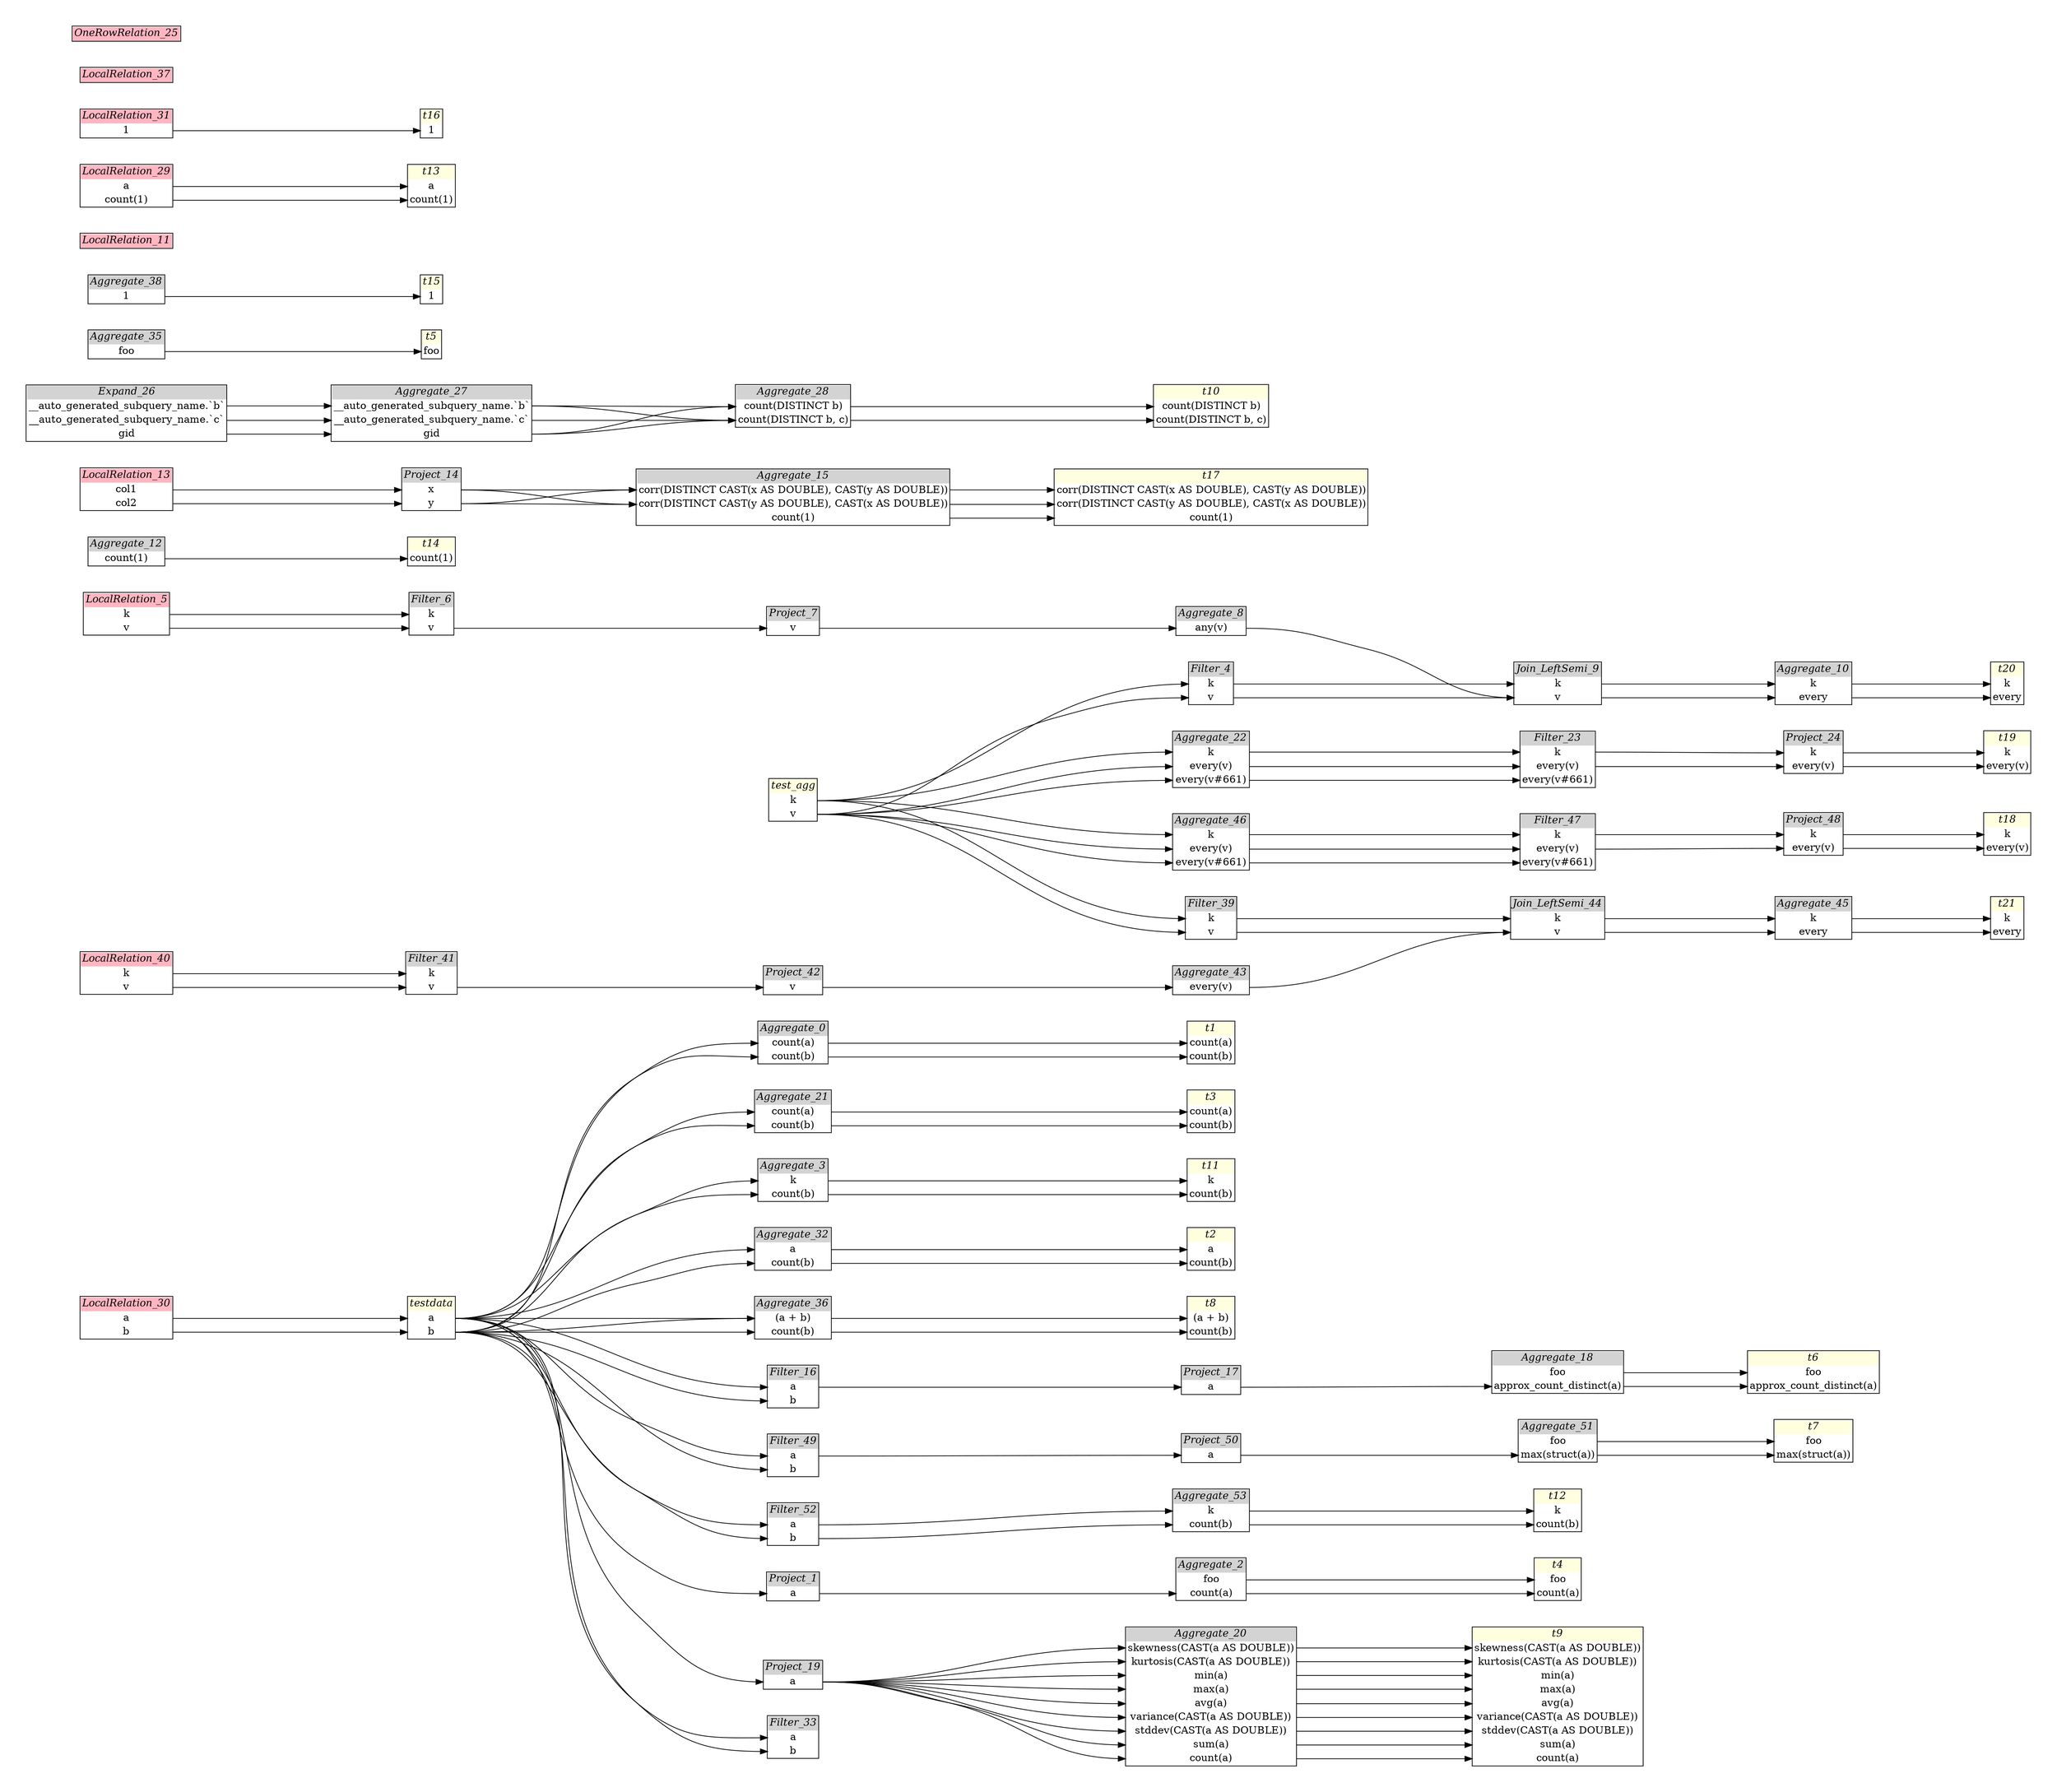// Automatically generated by SQLFlowTestSuite


digraph {
  graph [pad="0.5", nodesep="0.5", ranksep="2", fontname="Helvetica"];
  node [shape=plain]
  rankdir=LR;

  
"Aggregate_0" [label=<
<table border="1" cellborder="0" cellspacing="0">
  <tr><td bgcolor="lightgray" port="nodeName"><i>Aggregate_0</i></td></tr>
  <tr><td port="0">count(a)</td></tr>
<tr><td port="1">count(b)</td></tr>
</table>>];
     

"Aggregate_10" [label=<
<table border="1" cellborder="0" cellspacing="0">
  <tr><td bgcolor="lightgray" port="nodeName"><i>Aggregate_10</i></td></tr>
  <tr><td port="0">k</td></tr>
<tr><td port="1">every</td></tr>
</table>>];
     

"Aggregate_12" [label=<
<table border="1" cellborder="0" cellspacing="0">
  <tr><td bgcolor="lightgray" port="nodeName"><i>Aggregate_12</i></td></tr>
  <tr><td port="0">count(1)</td></tr>
</table>>];
     

"Aggregate_15" [label=<
<table border="1" cellborder="0" cellspacing="0">
  <tr><td bgcolor="lightgray" port="nodeName"><i>Aggregate_15</i></td></tr>
  <tr><td port="0">corr(DISTINCT CAST(x AS DOUBLE), CAST(y AS DOUBLE))</td></tr>
<tr><td port="1">corr(DISTINCT CAST(y AS DOUBLE), CAST(x AS DOUBLE))</td></tr>
<tr><td port="2">count(1)</td></tr>
</table>>];
     

"Aggregate_18" [label=<
<table border="1" cellborder="0" cellspacing="0">
  <tr><td bgcolor="lightgray" port="nodeName"><i>Aggregate_18</i></td></tr>
  <tr><td port="0">foo</td></tr>
<tr><td port="1">approx_count_distinct(a)</td></tr>
</table>>];
     

"Aggregate_2" [label=<
<table border="1" cellborder="0" cellspacing="0">
  <tr><td bgcolor="lightgray" port="nodeName"><i>Aggregate_2</i></td></tr>
  <tr><td port="0">foo</td></tr>
<tr><td port="1">count(a)</td></tr>
</table>>];
     

"Aggregate_20" [label=<
<table border="1" cellborder="0" cellspacing="0">
  <tr><td bgcolor="lightgray" port="nodeName"><i>Aggregate_20</i></td></tr>
  <tr><td port="0">skewness(CAST(a AS DOUBLE))</td></tr>
<tr><td port="1">kurtosis(CAST(a AS DOUBLE))</td></tr>
<tr><td port="2">min(a)</td></tr>
<tr><td port="3">max(a)</td></tr>
<tr><td port="4">avg(a)</td></tr>
<tr><td port="5">variance(CAST(a AS DOUBLE))</td></tr>
<tr><td port="6">stddev(CAST(a AS DOUBLE))</td></tr>
<tr><td port="7">sum(a)</td></tr>
<tr><td port="8">count(a)</td></tr>
</table>>];
     

"Aggregate_21" [label=<
<table border="1" cellborder="0" cellspacing="0">
  <tr><td bgcolor="lightgray" port="nodeName"><i>Aggregate_21</i></td></tr>
  <tr><td port="0">count(a)</td></tr>
<tr><td port="1">count(b)</td></tr>
</table>>];
     

"Aggregate_22" [label=<
<table border="1" cellborder="0" cellspacing="0">
  <tr><td bgcolor="lightgray" port="nodeName"><i>Aggregate_22</i></td></tr>
  <tr><td port="0">k</td></tr>
<tr><td port="1">every(v)</td></tr>
<tr><td port="2">every(v#661)</td></tr>
</table>>];
     

"Aggregate_27" [label=<
<table border="1" cellborder="0" cellspacing="0">
  <tr><td bgcolor="lightgray" port="nodeName"><i>Aggregate_27</i></td></tr>
  <tr><td port="0">__auto_generated_subquery_name.`b`</td></tr>
<tr><td port="1">__auto_generated_subquery_name.`c`</td></tr>
<tr><td port="2">gid</td></tr>
</table>>];
     

"Aggregate_28" [label=<
<table border="1" cellborder="0" cellspacing="0">
  <tr><td bgcolor="lightgray" port="nodeName"><i>Aggregate_28</i></td></tr>
  <tr><td port="0">count(DISTINCT b)</td></tr>
<tr><td port="1">count(DISTINCT b, c)</td></tr>
</table>>];
     

"Aggregate_3" [label=<
<table border="1" cellborder="0" cellspacing="0">
  <tr><td bgcolor="lightgray" port="nodeName"><i>Aggregate_3</i></td></tr>
  <tr><td port="0">k</td></tr>
<tr><td port="1">count(b)</td></tr>
</table>>];
     

"Aggregate_32" [label=<
<table border="1" cellborder="0" cellspacing="0">
  <tr><td bgcolor="lightgray" port="nodeName"><i>Aggregate_32</i></td></tr>
  <tr><td port="0">a</td></tr>
<tr><td port="1">count(b)</td></tr>
</table>>];
     

"Aggregate_35" [label=<
<table border="1" cellborder="0" cellspacing="0">
  <tr><td bgcolor="lightgray" port="nodeName"><i>Aggregate_35</i></td></tr>
  <tr><td port="0">foo</td></tr>
</table>>];
     

"Aggregate_36" [label=<
<table border="1" cellborder="0" cellspacing="0">
  <tr><td bgcolor="lightgray" port="nodeName"><i>Aggregate_36</i></td></tr>
  <tr><td port="0">(a + b)</td></tr>
<tr><td port="1">count(b)</td></tr>
</table>>];
     

"Aggregate_38" [label=<
<table border="1" cellborder="0" cellspacing="0">
  <tr><td bgcolor="lightgray" port="nodeName"><i>Aggregate_38</i></td></tr>
  <tr><td port="0">1</td></tr>
</table>>];
     

"Aggregate_43" [label=<
<table border="1" cellborder="0" cellspacing="0">
  <tr><td bgcolor="lightgray" port="nodeName"><i>Aggregate_43</i></td></tr>
  <tr><td port="0">every(v)</td></tr>
</table>>];
     

"Aggregate_45" [label=<
<table border="1" cellborder="0" cellspacing="0">
  <tr><td bgcolor="lightgray" port="nodeName"><i>Aggregate_45</i></td></tr>
  <tr><td port="0">k</td></tr>
<tr><td port="1">every</td></tr>
</table>>];
     

"Aggregate_46" [label=<
<table border="1" cellborder="0" cellspacing="0">
  <tr><td bgcolor="lightgray" port="nodeName"><i>Aggregate_46</i></td></tr>
  <tr><td port="0">k</td></tr>
<tr><td port="1">every(v)</td></tr>
<tr><td port="2">every(v#661)</td></tr>
</table>>];
     

"Aggregate_51" [label=<
<table border="1" cellborder="0" cellspacing="0">
  <tr><td bgcolor="lightgray" port="nodeName"><i>Aggregate_51</i></td></tr>
  <tr><td port="0">foo</td></tr>
<tr><td port="1">max(struct(a))</td></tr>
</table>>];
     

"Aggregate_53" [label=<
<table border="1" cellborder="0" cellspacing="0">
  <tr><td bgcolor="lightgray" port="nodeName"><i>Aggregate_53</i></td></tr>
  <tr><td port="0">k</td></tr>
<tr><td port="1">count(b)</td></tr>
</table>>];
     

"Aggregate_8" [label=<
<table border="1" cellborder="0" cellspacing="0">
  <tr><td bgcolor="lightgray" port="nodeName"><i>Aggregate_8</i></td></tr>
  <tr><td port="0">any(v)</td></tr>
</table>>];
     

"Expand_26" [label=<
<table border="1" cellborder="0" cellspacing="0">
  <tr><td bgcolor="lightgray" port="nodeName"><i>Expand_26</i></td></tr>
  <tr><td port="0">__auto_generated_subquery_name.`b`</td></tr>
<tr><td port="1">__auto_generated_subquery_name.`c`</td></tr>
<tr><td port="2">gid</td></tr>
</table>>];
     

"Filter_16" [label=<
<table border="1" cellborder="0" cellspacing="0">
  <tr><td bgcolor="lightgray" port="nodeName"><i>Filter_16</i></td></tr>
  <tr><td port="0">a</td></tr>
<tr><td port="1">b</td></tr>
</table>>];
     

"Filter_23" [label=<
<table border="1" cellborder="0" cellspacing="0">
  <tr><td bgcolor="lightgray" port="nodeName"><i>Filter_23</i></td></tr>
  <tr><td port="0">k</td></tr>
<tr><td port="1">every(v)</td></tr>
<tr><td port="2">every(v#661)</td></tr>
</table>>];
     

"Filter_33" [label=<
<table border="1" cellborder="0" cellspacing="0">
  <tr><td bgcolor="lightgray" port="nodeName"><i>Filter_33</i></td></tr>
  <tr><td port="0">a</td></tr>
<tr><td port="1">b</td></tr>
</table>>];
     

"Filter_39" [label=<
<table border="1" cellborder="0" cellspacing="0">
  <tr><td bgcolor="lightgray" port="nodeName"><i>Filter_39</i></td></tr>
  <tr><td port="0">k</td></tr>
<tr><td port="1">v</td></tr>
</table>>];
     

"Filter_4" [label=<
<table border="1" cellborder="0" cellspacing="0">
  <tr><td bgcolor="lightgray" port="nodeName"><i>Filter_4</i></td></tr>
  <tr><td port="0">k</td></tr>
<tr><td port="1">v</td></tr>
</table>>];
     

"Filter_41" [label=<
<table border="1" cellborder="0" cellspacing="0">
  <tr><td bgcolor="lightgray" port="nodeName"><i>Filter_41</i></td></tr>
  <tr><td port="0">k</td></tr>
<tr><td port="1">v</td></tr>
</table>>];
     

"Filter_47" [label=<
<table border="1" cellborder="0" cellspacing="0">
  <tr><td bgcolor="lightgray" port="nodeName"><i>Filter_47</i></td></tr>
  <tr><td port="0">k</td></tr>
<tr><td port="1">every(v)</td></tr>
<tr><td port="2">every(v#661)</td></tr>
</table>>];
     

"Filter_49" [label=<
<table border="1" cellborder="0" cellspacing="0">
  <tr><td bgcolor="lightgray" port="nodeName"><i>Filter_49</i></td></tr>
  <tr><td port="0">a</td></tr>
<tr><td port="1">b</td></tr>
</table>>];
     

"Filter_52" [label=<
<table border="1" cellborder="0" cellspacing="0">
  <tr><td bgcolor="lightgray" port="nodeName"><i>Filter_52</i></td></tr>
  <tr><td port="0">a</td></tr>
<tr><td port="1">b</td></tr>
</table>>];
     

"Filter_6" [label=<
<table border="1" cellborder="0" cellspacing="0">
  <tr><td bgcolor="lightgray" port="nodeName"><i>Filter_6</i></td></tr>
  <tr><td port="0">k</td></tr>
<tr><td port="1">v</td></tr>
</table>>];
     

"Join_LeftSemi_44" [label=<
<table border="1" cellborder="0" cellspacing="0">
  <tr><td bgcolor="lightgray" port="nodeName"><i>Join_LeftSemi_44</i></td></tr>
  <tr><td port="0">k</td></tr>
<tr><td port="1">v</td></tr>
</table>>];
     

"Join_LeftSemi_9" [label=<
<table border="1" cellborder="0" cellspacing="0">
  <tr><td bgcolor="lightgray" port="nodeName"><i>Join_LeftSemi_9</i></td></tr>
  <tr><td port="0">k</td></tr>
<tr><td port="1">v</td></tr>
</table>>];
     

"LocalRelation_11" [label=<
<table border="1" cellborder="0" cellspacing="0">
  <tr><td bgcolor="lightpink" port="nodeName"><i>LocalRelation_11</i></td></tr>
  
</table>>];
     

"LocalRelation_13" [label=<
<table border="1" cellborder="0" cellspacing="0">
  <tr><td bgcolor="lightpink" port="nodeName"><i>LocalRelation_13</i></td></tr>
  <tr><td port="0">col1</td></tr>
<tr><td port="1">col2</td></tr>
</table>>];
     

"LocalRelation_29" [label=<
<table border="1" cellborder="0" cellspacing="0">
  <tr><td bgcolor="lightpink" port="nodeName"><i>LocalRelation_29</i></td></tr>
  <tr><td port="0">a</td></tr>
<tr><td port="1">count(1)</td></tr>
</table>>];
     

"LocalRelation_30" [label=<
<table border="1" cellborder="0" cellspacing="0">
  <tr><td bgcolor="lightpink" port="nodeName"><i>LocalRelation_30</i></td></tr>
  <tr><td port="0">a</td></tr>
<tr><td port="1">b</td></tr>
</table>>];
     

"LocalRelation_31" [label=<
<table border="1" cellborder="0" cellspacing="0">
  <tr><td bgcolor="lightpink" port="nodeName"><i>LocalRelation_31</i></td></tr>
  <tr><td port="0">1</td></tr>
</table>>];
     

"LocalRelation_37" [label=<
<table border="1" cellborder="0" cellspacing="0">
  <tr><td bgcolor="lightpink" port="nodeName"><i>LocalRelation_37</i></td></tr>
  
</table>>];
     

"LocalRelation_40" [label=<
<table border="1" cellborder="0" cellspacing="0">
  <tr><td bgcolor="lightpink" port="nodeName"><i>LocalRelation_40</i></td></tr>
  <tr><td port="0">k</td></tr>
<tr><td port="1">v</td></tr>
</table>>];
     

"LocalRelation_5" [label=<
<table border="1" cellborder="0" cellspacing="0">
  <tr><td bgcolor="lightpink" port="nodeName"><i>LocalRelation_5</i></td></tr>
  <tr><td port="0">k</td></tr>
<tr><td port="1">v</td></tr>
</table>>];
     

"OneRowRelation_25" [label=<
<table border="1" cellborder="0" cellspacing="0">
  <tr><td bgcolor="lightpink" port="nodeName"><i>OneRowRelation_25</i></td></tr>
  
</table>>];
     

"Project_1" [label=<
<table border="1" cellborder="0" cellspacing="0">
  <tr><td bgcolor="lightgray" port="nodeName"><i>Project_1</i></td></tr>
  <tr><td port="0">a</td></tr>
</table>>];
     

"Project_14" [label=<
<table border="1" cellborder="0" cellspacing="0">
  <tr><td bgcolor="lightgray" port="nodeName"><i>Project_14</i></td></tr>
  <tr><td port="0">x</td></tr>
<tr><td port="1">y</td></tr>
</table>>];
     

"Project_17" [label=<
<table border="1" cellborder="0" cellspacing="0">
  <tr><td bgcolor="lightgray" port="nodeName"><i>Project_17</i></td></tr>
  <tr><td port="0">a</td></tr>
</table>>];
     

"Project_19" [label=<
<table border="1" cellborder="0" cellspacing="0">
  <tr><td bgcolor="lightgray" port="nodeName"><i>Project_19</i></td></tr>
  <tr><td port="0">a</td></tr>
</table>>];
     

"Project_24" [label=<
<table border="1" cellborder="0" cellspacing="0">
  <tr><td bgcolor="lightgray" port="nodeName"><i>Project_24</i></td></tr>
  <tr><td port="0">k</td></tr>
<tr><td port="1">every(v)</td></tr>
</table>>];
     

"Project_42" [label=<
<table border="1" cellborder="0" cellspacing="0">
  <tr><td bgcolor="lightgray" port="nodeName"><i>Project_42</i></td></tr>
  <tr><td port="0">v</td></tr>
</table>>];
     

"Project_48" [label=<
<table border="1" cellborder="0" cellspacing="0">
  <tr><td bgcolor="lightgray" port="nodeName"><i>Project_48</i></td></tr>
  <tr><td port="0">k</td></tr>
<tr><td port="1">every(v)</td></tr>
</table>>];
     

"Project_50" [label=<
<table border="1" cellborder="0" cellspacing="0">
  <tr><td bgcolor="lightgray" port="nodeName"><i>Project_50</i></td></tr>
  <tr><td port="0">a</td></tr>
</table>>];
     

"Project_7" [label=<
<table border="1" cellborder="0" cellspacing="0">
  <tr><td bgcolor="lightgray" port="nodeName"><i>Project_7</i></td></tr>
  <tr><td port="0">v</td></tr>
</table>>];
     

"t1" [label=<
<table border="1" cellborder="0" cellspacing="0">
  <tr><td bgcolor="lightyellow" port="nodeName"><i>t1</i></td></tr>
  <tr><td port="0">count(a)</td></tr>
<tr><td port="1">count(b)</td></tr>
</table>>];
     

"t10" [label=<
<table border="1" cellborder="0" cellspacing="0">
  <tr><td bgcolor="lightyellow" port="nodeName"><i>t10</i></td></tr>
  <tr><td port="0">count(DISTINCT b)</td></tr>
<tr><td port="1">count(DISTINCT b, c)</td></tr>
</table>>];
     

"t11" [label=<
<table border="1" cellborder="0" cellspacing="0">
  <tr><td bgcolor="lightyellow" port="nodeName"><i>t11</i></td></tr>
  <tr><td port="0">k</td></tr>
<tr><td port="1">count(b)</td></tr>
</table>>];
     

"t12" [label=<
<table border="1" cellborder="0" cellspacing="0">
  <tr><td bgcolor="lightyellow" port="nodeName"><i>t12</i></td></tr>
  <tr><td port="0">k</td></tr>
<tr><td port="1">count(b)</td></tr>
</table>>];
     

"t13" [label=<
<table border="1" cellborder="0" cellspacing="0">
  <tr><td bgcolor="lightyellow" port="nodeName"><i>t13</i></td></tr>
  <tr><td port="0">a</td></tr>
<tr><td port="1">count(1)</td></tr>
</table>>];
     

"t14" [label=<
<table border="1" cellborder="0" cellspacing="0">
  <tr><td bgcolor="lightyellow" port="nodeName"><i>t14</i></td></tr>
  <tr><td port="0">count(1)</td></tr>
</table>>];
     

"t15" [label=<
<table border="1" cellborder="0" cellspacing="0">
  <tr><td bgcolor="lightyellow" port="nodeName"><i>t15</i></td></tr>
  <tr><td port="0">1</td></tr>
</table>>];
     

"t16" [label=<
<table border="1" cellborder="0" cellspacing="0">
  <tr><td bgcolor="lightyellow" port="nodeName"><i>t16</i></td></tr>
  <tr><td port="0">1</td></tr>
</table>>];
     

"t17" [label=<
<table border="1" cellborder="0" cellspacing="0">
  <tr><td bgcolor="lightyellow" port="nodeName"><i>t17</i></td></tr>
  <tr><td port="0">corr(DISTINCT CAST(x AS DOUBLE), CAST(y AS DOUBLE))</td></tr>
<tr><td port="1">corr(DISTINCT CAST(y AS DOUBLE), CAST(x AS DOUBLE))</td></tr>
<tr><td port="2">count(1)</td></tr>
</table>>];
     

"t18" [label=<
<table border="1" cellborder="0" cellspacing="0">
  <tr><td bgcolor="lightyellow" port="nodeName"><i>t18</i></td></tr>
  <tr><td port="0">k</td></tr>
<tr><td port="1">every(v)</td></tr>
</table>>];
     

"t19" [label=<
<table border="1" cellborder="0" cellspacing="0">
  <tr><td bgcolor="lightyellow" port="nodeName"><i>t19</i></td></tr>
  <tr><td port="0">k</td></tr>
<tr><td port="1">every(v)</td></tr>
</table>>];
     

"t2" [label=<
<table border="1" cellborder="0" cellspacing="0">
  <tr><td bgcolor="lightyellow" port="nodeName"><i>t2</i></td></tr>
  <tr><td port="0">a</td></tr>
<tr><td port="1">count(b)</td></tr>
</table>>];
     

"t20" [label=<
<table border="1" cellborder="0" cellspacing="0">
  <tr><td bgcolor="lightyellow" port="nodeName"><i>t20</i></td></tr>
  <tr><td port="0">k</td></tr>
<tr><td port="1">every</td></tr>
</table>>];
     

"t21" [label=<
<table border="1" cellborder="0" cellspacing="0">
  <tr><td bgcolor="lightyellow" port="nodeName"><i>t21</i></td></tr>
  <tr><td port="0">k</td></tr>
<tr><td port="1">every</td></tr>
</table>>];
     

"t3" [label=<
<table border="1" cellborder="0" cellspacing="0">
  <tr><td bgcolor="lightyellow" port="nodeName"><i>t3</i></td></tr>
  <tr><td port="0">count(a)</td></tr>
<tr><td port="1">count(b)</td></tr>
</table>>];
     

"t4" [label=<
<table border="1" cellborder="0" cellspacing="0">
  <tr><td bgcolor="lightyellow" port="nodeName"><i>t4</i></td></tr>
  <tr><td port="0">foo</td></tr>
<tr><td port="1">count(a)</td></tr>
</table>>];
     

"t5" [label=<
<table border="1" cellborder="0" cellspacing="0">
  <tr><td bgcolor="lightyellow" port="nodeName"><i>t5</i></td></tr>
  <tr><td port="0">foo</td></tr>
</table>>];
     

"t6" [label=<
<table border="1" cellborder="0" cellspacing="0">
  <tr><td bgcolor="lightyellow" port="nodeName"><i>t6</i></td></tr>
  <tr><td port="0">foo</td></tr>
<tr><td port="1">approx_count_distinct(a)</td></tr>
</table>>];
     

"t7" [label=<
<table border="1" cellborder="0" cellspacing="0">
  <tr><td bgcolor="lightyellow" port="nodeName"><i>t7</i></td></tr>
  <tr><td port="0">foo</td></tr>
<tr><td port="1">max(struct(a))</td></tr>
</table>>];
     

"t8" [label=<
<table border="1" cellborder="0" cellspacing="0">
  <tr><td bgcolor="lightyellow" port="nodeName"><i>t8</i></td></tr>
  <tr><td port="0">(a + b)</td></tr>
<tr><td port="1">count(b)</td></tr>
</table>>];
     

"t9" [label=<
<table border="1" cellborder="0" cellspacing="0">
  <tr><td bgcolor="lightyellow" port="nodeName"><i>t9</i></td></tr>
  <tr><td port="0">skewness(CAST(a AS DOUBLE))</td></tr>
<tr><td port="1">kurtosis(CAST(a AS DOUBLE))</td></tr>
<tr><td port="2">min(a)</td></tr>
<tr><td port="3">max(a)</td></tr>
<tr><td port="4">avg(a)</td></tr>
<tr><td port="5">variance(CAST(a AS DOUBLE))</td></tr>
<tr><td port="6">stddev(CAST(a AS DOUBLE))</td></tr>
<tr><td port="7">sum(a)</td></tr>
<tr><td port="8">count(a)</td></tr>
</table>>];
     

"test_agg" [label=<
<table border="1" cellborder="0" cellspacing="0">
  <tr><td bgcolor="lightyellow" port="nodeName"><i>test_agg</i></td></tr>
  <tr><td port="0">k</td></tr>
<tr><td port="1">v</td></tr>
</table>>];
     

"testdata" [label=<
<table border="1" cellborder="0" cellspacing="0">
  <tr><td bgcolor="lightyellow" port="nodeName"><i>testdata</i></td></tr>
  <tr><td port="0">a</td></tr>
<tr><td port="1">b</td></tr>
</table>>];
     
  "Aggregate_0":0 -> "t1":0;
"Aggregate_0":1 -> "t1":1;
"Aggregate_10":0 -> "t20":0;
"Aggregate_10":1 -> "t20":1;
"Aggregate_12":0 -> "t14":0;
"Aggregate_15":0 -> "t17":0;
"Aggregate_15":1 -> "t17":1;
"Aggregate_15":2 -> "t17":2;
"Aggregate_18":0 -> "t6":0;
"Aggregate_18":1 -> "t6":1;
"Aggregate_2":0 -> "t4":0;
"Aggregate_2":1 -> "t4":1;
"Aggregate_20":0 -> "t9":0;
"Aggregate_20":1 -> "t9":1;
"Aggregate_20":2 -> "t9":2;
"Aggregate_20":3 -> "t9":3;
"Aggregate_20":4 -> "t9":4;
"Aggregate_20":5 -> "t9":5;
"Aggregate_20":6 -> "t9":6;
"Aggregate_20":7 -> "t9":7;
"Aggregate_20":8 -> "t9":8;
"Aggregate_21":0 -> "t3":0;
"Aggregate_21":1 -> "t3":1;
"Aggregate_22":0 -> "Filter_23":0;
"Aggregate_22":1 -> "Filter_23":1;
"Aggregate_22":2 -> "Filter_23":2;
"Aggregate_27":0 -> "Aggregate_28":0;
"Aggregate_27":0 -> "Aggregate_28":1;
"Aggregate_27":1 -> "Aggregate_28":1;
"Aggregate_27":2 -> "Aggregate_28":0;
"Aggregate_27":2 -> "Aggregate_28":1;
"Aggregate_28":0 -> "t10":0;
"Aggregate_28":1 -> "t10":1;
"Aggregate_3":0 -> "t11":0;
"Aggregate_3":1 -> "t11":1;
"Aggregate_32":0 -> "t2":0;
"Aggregate_32":1 -> "t2":1;
"Aggregate_35":0 -> "t5":0;
"Aggregate_36":0 -> "t8":0;
"Aggregate_36":1 -> "t8":1;
"Aggregate_38":0 -> "t15":0;
"Aggregate_43":0 -> "Join_LeftSemi_44":1;
"Aggregate_45":0 -> "t21":0;
"Aggregate_45":1 -> "t21":1;
"Aggregate_46":0 -> "Filter_47":0;
"Aggregate_46":1 -> "Filter_47":1;
"Aggregate_46":2 -> "Filter_47":2;
"Aggregate_51":0 -> "t7":0;
"Aggregate_51":1 -> "t7":1;
"Aggregate_53":0 -> "t12":0;
"Aggregate_53":1 -> "t12":1;
"Aggregate_8":0 -> "Join_LeftSemi_9":1;
"Expand_26":0 -> "Aggregate_27":0;
"Expand_26":1 -> "Aggregate_27":1;
"Expand_26":2 -> "Aggregate_27":2;
"Filter_16":0 -> "Project_17":0;
"Filter_23":0 -> "Project_24":0;
"Filter_23":1 -> "Project_24":1;
"Filter_39":0 -> "Join_LeftSemi_44":0;
"Filter_39":1 -> "Join_LeftSemi_44":1;
"Filter_4":0 -> "Join_LeftSemi_9":0;
"Filter_4":1 -> "Join_LeftSemi_9":1;
"Filter_41":1 -> "Project_42":0;
"Filter_47":0 -> "Project_48":0;
"Filter_47":1 -> "Project_48":1;
"Filter_49":0 -> "Project_50":0;
"Filter_52":0 -> "Aggregate_53":0;
"Filter_52":1 -> "Aggregate_53":1;
"Filter_6":1 -> "Project_7":0;
"Join_LeftSemi_44":0 -> "Aggregate_45":0;
"Join_LeftSemi_44":1 -> "Aggregate_45":1;
"Join_LeftSemi_9":0 -> "Aggregate_10":0;
"Join_LeftSemi_9":1 -> "Aggregate_10":1;
"LocalRelation_13":0 -> "Project_14":0;
"LocalRelation_13":1 -> "Project_14":1;
"LocalRelation_29":0 -> "t13":0;
"LocalRelation_29":1 -> "t13":1;
"LocalRelation_30":0 -> "testdata":0;
"LocalRelation_30":1 -> "testdata":1;
"LocalRelation_31":0 -> "t16":0;
"LocalRelation_40":0 -> "Filter_41":0;
"LocalRelation_40":1 -> "Filter_41":1;
"LocalRelation_5":0 -> "Filter_6":0;
"LocalRelation_5":1 -> "Filter_6":1;
"Project_1":0 -> "Aggregate_2":1;
"Project_14":0 -> "Aggregate_15":0;
"Project_14":0 -> "Aggregate_15":1;
"Project_14":1 -> "Aggregate_15":0;
"Project_14":1 -> "Aggregate_15":1;
"Project_17":0 -> "Aggregate_18":1;
"Project_19":0 -> "Aggregate_20":0;
"Project_19":0 -> "Aggregate_20":1;
"Project_19":0 -> "Aggregate_20":2;
"Project_19":0 -> "Aggregate_20":3;
"Project_19":0 -> "Aggregate_20":4;
"Project_19":0 -> "Aggregate_20":5;
"Project_19":0 -> "Aggregate_20":6;
"Project_19":0 -> "Aggregate_20":7;
"Project_19":0 -> "Aggregate_20":8;
"Project_24":0 -> "t19":0;
"Project_24":1 -> "t19":1;
"Project_42":0 -> "Aggregate_43":0;
"Project_48":0 -> "t18":0;
"Project_48":1 -> "t18":1;
"Project_50":0 -> "Aggregate_51":1;
"Project_7":0 -> "Aggregate_8":0;
"test_agg":0 -> "Aggregate_22":0;
"test_agg":0 -> "Aggregate_46":0;
"test_agg":0 -> "Filter_39":0;
"test_agg":0 -> "Filter_4":0;
"test_agg":1 -> "Aggregate_22":1;
"test_agg":1 -> "Aggregate_22":2;
"test_agg":1 -> "Aggregate_46":1;
"test_agg":1 -> "Aggregate_46":2;
"test_agg":1 -> "Filter_39":1;
"test_agg":1 -> "Filter_4":1;
"testdata":0 -> "Aggregate_0":0;
"testdata":0 -> "Aggregate_21":0;
"testdata":0 -> "Aggregate_3":0;
"testdata":0 -> "Aggregate_32":0;
"testdata":0 -> "Aggregate_36":0;
"testdata":0 -> "Filter_16":0;
"testdata":0 -> "Filter_33":0;
"testdata":0 -> "Filter_49":0;
"testdata":0 -> "Filter_52":0;
"testdata":0 -> "Project_1":0;
"testdata":0 -> "Project_19":0;
"testdata":1 -> "Aggregate_0":1;
"testdata":1 -> "Aggregate_21":1;
"testdata":1 -> "Aggregate_3":1;
"testdata":1 -> "Aggregate_32":1;
"testdata":1 -> "Aggregate_36":0;
"testdata":1 -> "Aggregate_36":1;
"testdata":1 -> "Filter_16":1;
"testdata":1 -> "Filter_33":1;
"testdata":1 -> "Filter_49":1;
"testdata":1 -> "Filter_52":1;
}
       